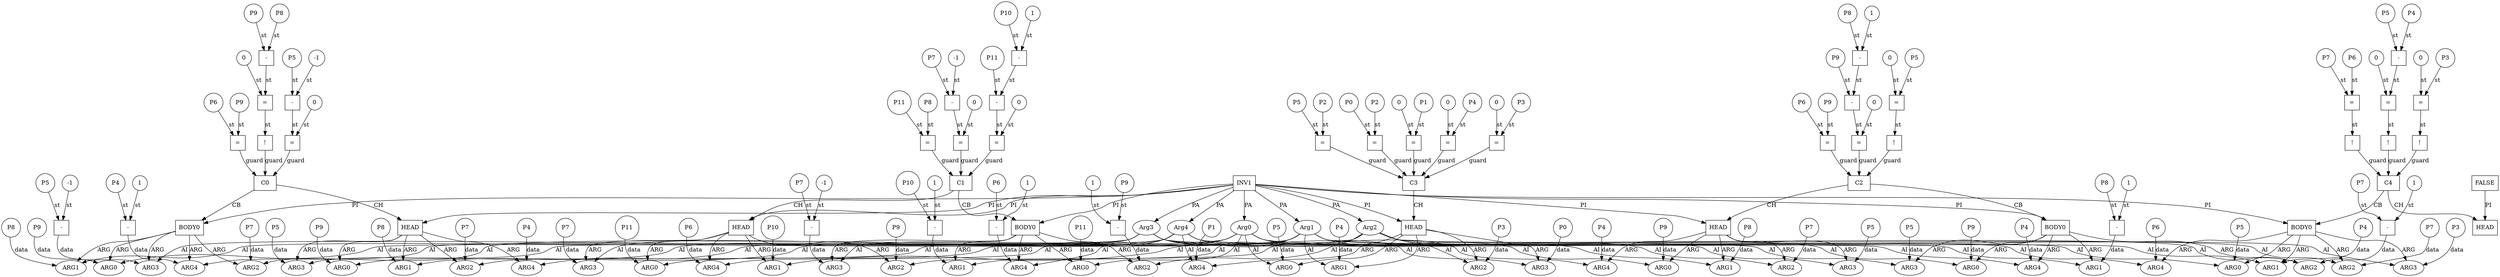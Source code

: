 // Horn Graph
digraph {
	"predicate_0" [label="INV1"  nodeName="predicate_0" class=predicateName GNNNodeID=0 shape="box"]
	"predicateArgument_0" [label="Arg0"  nodeName="predicateArgument_0" class=predicateArgument GNNNodeID=1 shape="ellipse"]
		"predicate_0" -> "predicateArgument_0" [ label="PA"]
	"predicateArgument_1" [label="Arg1"  nodeName="predicateArgument_1" class=predicateArgument GNNNodeID=2 shape="ellipse"]
		"predicate_0" -> "predicateArgument_1" [ label="PA"]
	"predicateArgument_2" [label="Arg2"  nodeName="predicateArgument_2" class=predicateArgument GNNNodeID=3 shape="ellipse"]
		"predicate_0" -> "predicateArgument_2" [ label="PA"]
	"predicateArgument_3" [label="Arg3"  nodeName="predicateArgument_3" class=predicateArgument GNNNodeID=4 shape="ellipse"]
		"predicate_0" -> "predicateArgument_3" [ label="PA"]
	"predicateArgument_4" [label="Arg4"  nodeName="predicateArgument_4" class=predicateArgument GNNNodeID=5 shape="ellipse"]
		"predicate_0" -> "predicateArgument_4" [ label="PA"]
	"predicate_1" [label="FALSE"  nodeName="predicate_1" class=predicateName GNNNodeID=6 shape="box"]
	"clause_0" [label="C0"  nodeName="clause_0" class=clause GNNNodeID=7 shape="box"]
	"!_8" [label="!"  nodeName="!_8" class=operator GNNNodeID=8 shape="square"]
		"!_8" -> "clause_0" [ label="guard"]
	">=_9" [label="="  nodeName=">=_9" class=operator GNNNodeID=9 shape="square"]
		">=_9" -> "!_8" [ label="st"]
	"0_10" [label="0"  nodeName="0_10" class=constant GNNNodeID=10 shape="circle"]
		"0_10" -> ">=_9" [ label="st"]
	"-_11" [label="-"  nodeName="-_11" class=operator GNNNodeID=11 shape="square"]
		"-_11" -> ">=_9" [ label="st"]
	"P9_12" [label="P9"  nodeName="P9_12" class=symbolicConstant GNNNodeID=12 shape="circle"]
		"P9_12" -> "-_11" [ label="st"]
	"P8_13" [label="P8"  nodeName="P8_13" class=symbolicConstant GNNNodeID=13 shape="circle"]
		"P8_13" -> "-_11" [ label="st"]
	">=_14" [label="="  nodeName=">=_14" class=operator GNNNodeID=14 shape="square"]
		">=_14" -> "clause_0" [ label="guard"]
	"0_15" [label="0"  nodeName="0_15" class=constant GNNNodeID=15 shape="circle"]
		"0_15" -> ">=_14" [ label="st"]
	"-_16" [label="-"  nodeName="-_16" class=operator GNNNodeID=16 shape="square"]
		"-_16" -> ">=_14" [ label="st"]
	"P5_17" [label="P5"  nodeName="P5_17" class=symbolicConstant GNNNodeID=17 shape="circle"]
		"P5_17" -> "-_16" [ label="st"]
	"-1_18" [label="-1"  nodeName="-1_18" class=constant GNNNodeID=18 shape="circle"]
		"-1_18" -> "-_16" [ label="st"]
	"=_19" [label="="  nodeName="=_19" class=operator GNNNodeID=19 shape="square"]
		"=_19" -> "clause_0" [ label="guard"]
	"P6_20" [label="P6"  nodeName="P6_20" class=symbolicConstant GNNNodeID=20 shape="circle"]
		"P6_20" -> "=_19" [ label="st"]
	"P9_21" [label="P9"  nodeName="P9_21" class=symbolicConstant GNNNodeID=21 shape="circle"]
		"P9_21" -> "=_19" [ label="st"]
	"clauseHead_0" [label="HEAD"  nodeName="clauseHead_0" class=clauseHead GNNNodeID=22 shape="box"]
		"clause_0" -> "clauseHead_0" [ label="CH"]
		"predicate_0" -> "clauseHead_0" [ label="PI"]
	"clauseArgument_0" [label="ARG0"  nodeName="clauseArgument_0" class=clauseArg GNNNodeID=23 shape="ellipse"]
		"clauseHead_0" -> "clauseArgument_0" [ label="ARG"]
		"predicateArgument_0" -> "clauseArgument_0" [ label="AI"]
	"P9_24" [label="P9"  nodeName="P9_24" class=symbolicConstant GNNNodeID=24 shape="circle"]
		"P9_24" -> "clauseArgument_0" [ label="data"]
	"clauseArgument_1" [label="ARG1"  nodeName="clauseArgument_1" class=clauseArg GNNNodeID=25 shape="ellipse"]
		"clauseHead_0" -> "clauseArgument_1" [ label="ARG"]
		"predicateArgument_1" -> "clauseArgument_1" [ label="AI"]
	"P8_26" [label="P8"  nodeName="P8_26" class=symbolicConstant GNNNodeID=26 shape="circle"]
		"P8_26" -> "clauseArgument_1" [ label="data"]
	"clauseArgument_2" [label="ARG2"  nodeName="clauseArgument_2" class=clauseArg GNNNodeID=27 shape="ellipse"]
		"clauseHead_0" -> "clauseArgument_2" [ label="ARG"]
		"predicateArgument_2" -> "clauseArgument_2" [ label="AI"]
	"P7_28" [label="P7"  nodeName="P7_28" class=symbolicConstant GNNNodeID=28 shape="circle"]
		"P7_28" -> "clauseArgument_2" [ label="data"]
	"clauseArgument_3" [label="ARG3"  nodeName="clauseArgument_3" class=clauseArg GNNNodeID=29 shape="ellipse"]
		"clauseHead_0" -> "clauseArgument_3" [ label="ARG"]
		"predicateArgument_3" -> "clauseArgument_3" [ label="AI"]
	"P5_30" [label="P5"  nodeName="P5_30" class=symbolicConstant GNNNodeID=30 shape="circle"]
		"P5_30" -> "clauseArgument_3" [ label="data"]
	"clauseArgument_4" [label="ARG4"  nodeName="clauseArgument_4" class=clauseArg GNNNodeID=31 shape="ellipse"]
		"clauseHead_0" -> "clauseArgument_4" [ label="ARG"]
		"predicateArgument_4" -> "clauseArgument_4" [ label="AI"]
	"P4_32" [label="P4"  nodeName="P4_32" class=symbolicConstant GNNNodeID=32 shape="circle"]
		"P4_32" -> "clauseArgument_4" [ label="data"]
	"clauseBody_0" [label="BODY0"  nodeName="clauseBody_0" class=clauseBody GNNNodeID=33 shape="box"]
		"clause_0" -> "clauseBody_0" [ label="CB"]
		"predicate_0" -> "clauseBody_0" [ label="PI"]
	"clauseArgument_5" [label="ARG0"  nodeName="clauseArgument_5" class=clauseArg GNNNodeID=34 shape="ellipse"]
		"clauseBody_0" -> "clauseArgument_5" [ label="ARG"]
		"predicateArgument_0" -> "clauseArgument_5" [ label="AI"]
	"P9_35" [label="P9"  nodeName="P9_35" class=symbolicConstant GNNNodeID=35 shape="circle"]
		"P9_35" -> "clauseArgument_5" [ label="data"]
	"clauseArgument_6" [label="ARG1"  nodeName="clauseArgument_6" class=clauseArg GNNNodeID=36 shape="ellipse"]
		"clauseBody_0" -> "clauseArgument_6" [ label="ARG"]
		"predicateArgument_1" -> "clauseArgument_6" [ label="AI"]
	"P8_37" [label="P8"  nodeName="P8_37" class=symbolicConstant GNNNodeID=37 shape="circle"]
		"P8_37" -> "clauseArgument_6" [ label="data"]
	"clauseArgument_7" [label="ARG2"  nodeName="clauseArgument_7" class=clauseArg GNNNodeID=38 shape="ellipse"]
		"clauseBody_0" -> "clauseArgument_7" [ label="ARG"]
		"predicateArgument_2" -> "clauseArgument_7" [ label="AI"]
	"P7_39" [label="P7"  nodeName="P7_39" class=symbolicConstant GNNNodeID=39 shape="circle"]
		"P7_39" -> "clauseArgument_7" [ label="data"]
	"clauseArgument_8" [label="ARG3"  nodeName="clauseArgument_8" class=clauseArg GNNNodeID=40 shape="ellipse"]
		"clauseBody_0" -> "clauseArgument_8" [ label="ARG"]
		"predicateArgument_3" -> "clauseArgument_8" [ label="AI"]
	"-_41" [label="-"  nodeName="-_41" class=operator GNNNodeID=41 shape="square"]
		"-_41" -> "clauseArgument_8" [ label="data"]
	"P5_42" [label="P5"  nodeName="P5_42" class=symbolicConstant GNNNodeID=42 shape="circle"]
		"P5_42" -> "-_41" [ label="st"]
	"-1_43" [label="-1"  nodeName="-1_43" class=constant GNNNodeID=43 shape="circle"]
		"-1_43" -> "-_41" [ label="st"]
	"clauseArgument_9" [label="ARG4"  nodeName="clauseArgument_9" class=clauseArg GNNNodeID=44 shape="ellipse"]
		"clauseBody_0" -> "clauseArgument_9" [ label="ARG"]
		"predicateArgument_4" -> "clauseArgument_9" [ label="AI"]
	"-_45" [label="-"  nodeName="-_45" class=operator GNNNodeID=45 shape="square"]
		"-_45" -> "clauseArgument_9" [ label="data"]
	"P4_46" [label="P4"  nodeName="P4_46" class=symbolicConstant GNNNodeID=46 shape="circle"]
		"P4_46" -> "-_45" [ label="st"]
	"1_47" [label="1"  nodeName="1_47" class=constant GNNNodeID=47 shape="circle"]
		"1_47" -> "-_45" [ label="st"]
	"clause_1" [label="C1"  nodeName="clause_1" class=clause GNNNodeID=48 shape="box"]
	">=_49" [label="="  nodeName=">=_49" class=operator GNNNodeID=49 shape="square"]
		">=_49" -> "clause_1" [ label="guard"]
	"0_50" [label="0"  nodeName="0_50" class=constant GNNNodeID=50 shape="circle"]
		"0_50" -> ">=_49" [ label="st"]
	"-_51" [label="-"  nodeName="-_51" class=operator GNNNodeID=51 shape="square"]
		"-_51" -> ">=_49" [ label="st"]
	"P7_52" [label="P7"  nodeName="P7_52" class=symbolicConstant GNNNodeID=52 shape="circle"]
		"P7_52" -> "-_51" [ label="st"]
	"-1_53" [label="-1"  nodeName="-1_53" class=constant GNNNodeID=53 shape="circle"]
		"-1_53" -> "-_51" [ label="st"]
	">=_54" [label="="  nodeName=">=_54" class=operator GNNNodeID=54 shape="square"]
		">=_54" -> "clause_1" [ label="guard"]
	"0_55" [label="0"  nodeName="0_55" class=constant GNNNodeID=55 shape="circle"]
		"0_55" -> ">=_54" [ label="st"]
	"-_56" [label="-"  nodeName="-_56" class=operator GNNNodeID=56 shape="square"]
		"-_56" -> ">=_54" [ label="st"]
	"P11_57" [label="P11"  nodeName="P11_57" class=symbolicConstant GNNNodeID=57 shape="circle"]
		"P11_57" -> "-_56" [ label="st"]
	"-_58" [label="-"  nodeName="-_58" class=operator GNNNodeID=58 shape="square"]
		"-_58" -> "-_56" [ label="st"]
	"P10_59" [label="P10"  nodeName="P10_59" class=symbolicConstant GNNNodeID=59 shape="circle"]
		"P10_59" -> "-_58" [ label="st"]
	"1_60" [label="1"  nodeName="1_60" class=constant GNNNodeID=60 shape="circle"]
		"1_60" -> "-_58" [ label="st"]
	"=_61" [label="="  nodeName="=_61" class=operator GNNNodeID=61 shape="square"]
		"=_61" -> "clause_1" [ label="guard"]
	"P8_62" [label="P8"  nodeName="P8_62" class=symbolicConstant GNNNodeID=62 shape="circle"]
		"P8_62" -> "=_61" [ label="st"]
	"P11_63" [label="P11"  nodeName="P11_63" class=symbolicConstant GNNNodeID=63 shape="circle"]
		"P11_63" -> "=_61" [ label="st"]
	"clauseHead_1" [label="HEAD"  nodeName="clauseHead_1" class=clauseHead GNNNodeID=64 shape="box"]
		"clause_1" -> "clauseHead_1" [ label="CH"]
		"predicate_0" -> "clauseHead_1" [ label="PI"]
	"clauseArgument_10" [label="ARG0"  nodeName="clauseArgument_10" class=clauseArg GNNNodeID=65 shape="ellipse"]
		"clauseHead_1" -> "clauseArgument_10" [ label="ARG"]
		"predicateArgument_0" -> "clauseArgument_10" [ label="AI"]
	"P11_66" [label="P11"  nodeName="P11_66" class=symbolicConstant GNNNodeID=66 shape="circle"]
		"P11_66" -> "clauseArgument_10" [ label="data"]
	"clauseArgument_11" [label="ARG1"  nodeName="clauseArgument_11" class=clauseArg GNNNodeID=67 shape="ellipse"]
		"clauseHead_1" -> "clauseArgument_11" [ label="ARG"]
		"predicateArgument_1" -> "clauseArgument_11" [ label="AI"]
	"P10_68" [label="P10"  nodeName="P10_68" class=symbolicConstant GNNNodeID=68 shape="circle"]
		"P10_68" -> "clauseArgument_11" [ label="data"]
	"clauseArgument_12" [label="ARG2"  nodeName="clauseArgument_12" class=clauseArg GNNNodeID=69 shape="ellipse"]
		"clauseHead_1" -> "clauseArgument_12" [ label="ARG"]
		"predicateArgument_2" -> "clauseArgument_12" [ label="AI"]
	"P9_70" [label="P9"  nodeName="P9_70" class=symbolicConstant GNNNodeID=70 shape="circle"]
		"P9_70" -> "clauseArgument_12" [ label="data"]
	"clauseArgument_13" [label="ARG3"  nodeName="clauseArgument_13" class=clauseArg GNNNodeID=71 shape="ellipse"]
		"clauseHead_1" -> "clauseArgument_13" [ label="ARG"]
		"predicateArgument_3" -> "clauseArgument_13" [ label="AI"]
	"P7_72" [label="P7"  nodeName="P7_72" class=symbolicConstant GNNNodeID=72 shape="circle"]
		"P7_72" -> "clauseArgument_13" [ label="data"]
	"clauseArgument_14" [label="ARG4"  nodeName="clauseArgument_14" class=clauseArg GNNNodeID=73 shape="ellipse"]
		"clauseHead_1" -> "clauseArgument_14" [ label="ARG"]
		"predicateArgument_4" -> "clauseArgument_14" [ label="AI"]
	"P6_74" [label="P6"  nodeName="P6_74" class=symbolicConstant GNNNodeID=74 shape="circle"]
		"P6_74" -> "clauseArgument_14" [ label="data"]
	"clauseBody_1" [label="BODY0"  nodeName="clauseBody_1" class=clauseBody GNNNodeID=75 shape="box"]
		"clause_1" -> "clauseBody_1" [ label="CB"]
		"predicate_0" -> "clauseBody_1" [ label="PI"]
	"clauseArgument_15" [label="ARG0"  nodeName="clauseArgument_15" class=clauseArg GNNNodeID=76 shape="ellipse"]
		"clauseBody_1" -> "clauseArgument_15" [ label="ARG"]
		"predicateArgument_0" -> "clauseArgument_15" [ label="AI"]
	"P11_77" [label="P11"  nodeName="P11_77" class=symbolicConstant GNNNodeID=77 shape="circle"]
		"P11_77" -> "clauseArgument_15" [ label="data"]
	"clauseArgument_16" [label="ARG1"  nodeName="clauseArgument_16" class=clauseArg GNNNodeID=78 shape="ellipse"]
		"clauseBody_1" -> "clauseArgument_16" [ label="ARG"]
		"predicateArgument_1" -> "clauseArgument_16" [ label="AI"]
	"-_79" [label="-"  nodeName="-_79" class=operator GNNNodeID=79 shape="square"]
		"-_79" -> "clauseArgument_16" [ label="data"]
	"P10_80" [label="P10"  nodeName="P10_80" class=symbolicConstant GNNNodeID=80 shape="circle"]
		"P10_80" -> "-_79" [ label="st"]
	"1_81" [label="1"  nodeName="1_81" class=constant GNNNodeID=81 shape="circle"]
		"1_81" -> "-_79" [ label="st"]
	"clauseArgument_17" [label="ARG2"  nodeName="clauseArgument_17" class=clauseArg GNNNodeID=82 shape="ellipse"]
		"clauseBody_1" -> "clauseArgument_17" [ label="ARG"]
		"predicateArgument_2" -> "clauseArgument_17" [ label="AI"]
	"-_83" [label="-"  nodeName="-_83" class=operator GNNNodeID=83 shape="square"]
		"-_83" -> "clauseArgument_17" [ label="data"]
	"P9_84" [label="P9"  nodeName="P9_84" class=symbolicConstant GNNNodeID=84 shape="circle"]
		"P9_84" -> "-_83" [ label="st"]
	"1_85" [label="1"  nodeName="1_85" class=constant GNNNodeID=85 shape="circle"]
		"1_85" -> "-_83" [ label="st"]
	"clauseArgument_18" [label="ARG3"  nodeName="clauseArgument_18" class=clauseArg GNNNodeID=86 shape="ellipse"]
		"clauseBody_1" -> "clauseArgument_18" [ label="ARG"]
		"predicateArgument_3" -> "clauseArgument_18" [ label="AI"]
	"-_87" [label="-"  nodeName="-_87" class=operator GNNNodeID=87 shape="square"]
		"-_87" -> "clauseArgument_18" [ label="data"]
	"P7_88" [label="P7"  nodeName="P7_88" class=symbolicConstant GNNNodeID=88 shape="circle"]
		"P7_88" -> "-_87" [ label="st"]
	"-1_89" [label="-1"  nodeName="-1_89" class=constant GNNNodeID=89 shape="circle"]
		"-1_89" -> "-_87" [ label="st"]
	"clauseArgument_19" [label="ARG4"  nodeName="clauseArgument_19" class=clauseArg GNNNodeID=90 shape="ellipse"]
		"clauseBody_1" -> "clauseArgument_19" [ label="ARG"]
		"predicateArgument_4" -> "clauseArgument_19" [ label="AI"]
	"-_91" [label="-"  nodeName="-_91" class=operator GNNNodeID=91 shape="square"]
		"-_91" -> "clauseArgument_19" [ label="data"]
	"P6_92" [label="P6"  nodeName="P6_92" class=symbolicConstant GNNNodeID=92 shape="circle"]
		"P6_92" -> "-_91" [ label="st"]
	"1_93" [label="1"  nodeName="1_93" class=constant GNNNodeID=93 shape="circle"]
		"1_93" -> "-_91" [ label="st"]
	"clause_2" [label="C2"  nodeName="clause_2" class=clause GNNNodeID=94 shape="box"]
	">=_95" [label="="  nodeName=">=_95" class=operator GNNNodeID=95 shape="square"]
		">=_95" -> "clause_2" [ label="guard"]
	"0_96" [label="0"  nodeName="0_96" class=constant GNNNodeID=96 shape="circle"]
		"0_96" -> ">=_95" [ label="st"]
	"-_97" [label="-"  nodeName="-_97" class=operator GNNNodeID=97 shape="square"]
		"-_97" -> ">=_95" [ label="st"]
	"P9_98" [label="P9"  nodeName="P9_98" class=symbolicConstant GNNNodeID=98 shape="circle"]
		"P9_98" -> "-_97" [ label="st"]
	"-_99" [label="-"  nodeName="-_99" class=operator GNNNodeID=99 shape="square"]
		"-_99" -> "-_97" [ label="st"]
	"P8_100" [label="P8"  nodeName="P8_100" class=symbolicConstant GNNNodeID=100 shape="circle"]
		"P8_100" -> "-_99" [ label="st"]
	"1_101" [label="1"  nodeName="1_101" class=constant GNNNodeID=101 shape="circle"]
		"1_101" -> "-_99" [ label="st"]
	"!_102" [label="!"  nodeName="!_102" class=operator GNNNodeID=102 shape="square"]
		"!_102" -> "clause_2" [ label="guard"]
	">=_103" [label="="  nodeName=">=_103" class=operator GNNNodeID=103 shape="square"]
		">=_103" -> "!_102" [ label="st"]
	"0_104" [label="0"  nodeName="0_104" class=constant GNNNodeID=104 shape="circle"]
		"0_104" -> ">=_103" [ label="st"]
	"P5_105" [label="P5"  nodeName="P5_105" class=symbolicConstant GNNNodeID=105 shape="circle"]
		"P5_105" -> ">=_103" [ label="st"]
	"=_106" [label="="  nodeName="=_106" class=operator GNNNodeID=106 shape="square"]
		"=_106" -> "clause_2" [ label="guard"]
	"P6_107" [label="P6"  nodeName="P6_107" class=symbolicConstant GNNNodeID=107 shape="circle"]
		"P6_107" -> "=_106" [ label="st"]
	"P9_108" [label="P9"  nodeName="P9_108" class=symbolicConstant GNNNodeID=108 shape="circle"]
		"P9_108" -> "=_106" [ label="st"]
	"clauseHead_2" [label="HEAD"  nodeName="clauseHead_2" class=clauseHead GNNNodeID=109 shape="box"]
		"clause_2" -> "clauseHead_2" [ label="CH"]
		"predicate_0" -> "clauseHead_2" [ label="PI"]
	"clauseArgument_20" [label="ARG0"  nodeName="clauseArgument_20" class=clauseArg GNNNodeID=110 shape="ellipse"]
		"clauseHead_2" -> "clauseArgument_20" [ label="ARG"]
		"predicateArgument_0" -> "clauseArgument_20" [ label="AI"]
	"P9_111" [label="P9"  nodeName="P9_111" class=symbolicConstant GNNNodeID=111 shape="circle"]
		"P9_111" -> "clauseArgument_20" [ label="data"]
	"clauseArgument_21" [label="ARG1"  nodeName="clauseArgument_21" class=clauseArg GNNNodeID=112 shape="ellipse"]
		"clauseHead_2" -> "clauseArgument_21" [ label="ARG"]
		"predicateArgument_1" -> "clauseArgument_21" [ label="AI"]
	"P8_113" [label="P8"  nodeName="P8_113" class=symbolicConstant GNNNodeID=113 shape="circle"]
		"P8_113" -> "clauseArgument_21" [ label="data"]
	"clauseArgument_22" [label="ARG2"  nodeName="clauseArgument_22" class=clauseArg GNNNodeID=114 shape="ellipse"]
		"clauseHead_2" -> "clauseArgument_22" [ label="ARG"]
		"predicateArgument_2" -> "clauseArgument_22" [ label="AI"]
	"P7_115" [label="P7"  nodeName="P7_115" class=symbolicConstant GNNNodeID=115 shape="circle"]
		"P7_115" -> "clauseArgument_22" [ label="data"]
	"clauseArgument_23" [label="ARG3"  nodeName="clauseArgument_23" class=clauseArg GNNNodeID=116 shape="ellipse"]
		"clauseHead_2" -> "clauseArgument_23" [ label="ARG"]
		"predicateArgument_3" -> "clauseArgument_23" [ label="AI"]
	"P5_117" [label="P5"  nodeName="P5_117" class=symbolicConstant GNNNodeID=117 shape="circle"]
		"P5_117" -> "clauseArgument_23" [ label="data"]
	"clauseArgument_24" [label="ARG4"  nodeName="clauseArgument_24" class=clauseArg GNNNodeID=118 shape="ellipse"]
		"clauseHead_2" -> "clauseArgument_24" [ label="ARG"]
		"predicateArgument_4" -> "clauseArgument_24" [ label="AI"]
	"P4_119" [label="P4"  nodeName="P4_119" class=symbolicConstant GNNNodeID=119 shape="circle"]
		"P4_119" -> "clauseArgument_24" [ label="data"]
	"clauseBody_2" [label="BODY0"  nodeName="clauseBody_2" class=clauseBody GNNNodeID=120 shape="box"]
		"clause_2" -> "clauseBody_2" [ label="CB"]
		"predicate_0" -> "clauseBody_2" [ label="PI"]
	"clauseArgument_25" [label="ARG0"  nodeName="clauseArgument_25" class=clauseArg GNNNodeID=121 shape="ellipse"]
		"clauseBody_2" -> "clauseArgument_25" [ label="ARG"]
		"predicateArgument_0" -> "clauseArgument_25" [ label="AI"]
	"P9_122" [label="P9"  nodeName="P9_122" class=symbolicConstant GNNNodeID=122 shape="circle"]
		"P9_122" -> "clauseArgument_25" [ label="data"]
	"clauseArgument_26" [label="ARG1"  nodeName="clauseArgument_26" class=clauseArg GNNNodeID=123 shape="ellipse"]
		"clauseBody_2" -> "clauseArgument_26" [ label="ARG"]
		"predicateArgument_1" -> "clauseArgument_26" [ label="AI"]
	"-_124" [label="-"  nodeName="-_124" class=operator GNNNodeID=124 shape="square"]
		"-_124" -> "clauseArgument_26" [ label="data"]
	"P8_125" [label="P8"  nodeName="P8_125" class=symbolicConstant GNNNodeID=125 shape="circle"]
		"P8_125" -> "-_124" [ label="st"]
	"1_126" [label="1"  nodeName="1_126" class=constant GNNNodeID=126 shape="circle"]
		"1_126" -> "-_124" [ label="st"]
	"clauseArgument_27" [label="ARG2"  nodeName="clauseArgument_27" class=clauseArg GNNNodeID=127 shape="ellipse"]
		"clauseBody_2" -> "clauseArgument_27" [ label="ARG"]
		"predicateArgument_2" -> "clauseArgument_27" [ label="AI"]
	"-_128" [label="-"  nodeName="-_128" class=operator GNNNodeID=128 shape="square"]
		"-_128" -> "clauseArgument_27" [ label="data"]
	"P7_129" [label="P7"  nodeName="P7_129" class=symbolicConstant GNNNodeID=129 shape="circle"]
		"P7_129" -> "-_128" [ label="st"]
	"1_130" [label="1"  nodeName="1_130" class=constant GNNNodeID=130 shape="circle"]
		"1_130" -> "-_128" [ label="st"]
	"clauseArgument_28" [label="ARG3"  nodeName="clauseArgument_28" class=clauseArg GNNNodeID=131 shape="ellipse"]
		"clauseBody_2" -> "clauseArgument_28" [ label="ARG"]
		"predicateArgument_3" -> "clauseArgument_28" [ label="AI"]
	"P5_132" [label="P5"  nodeName="P5_132" class=symbolicConstant GNNNodeID=132 shape="circle"]
		"P5_132" -> "clauseArgument_28" [ label="data"]
	"clauseArgument_29" [label="ARG4"  nodeName="clauseArgument_29" class=clauseArg GNNNodeID=133 shape="ellipse"]
		"clauseBody_2" -> "clauseArgument_29" [ label="ARG"]
		"predicateArgument_4" -> "clauseArgument_29" [ label="AI"]
	"P4_134" [label="P4"  nodeName="P4_134" class=symbolicConstant GNNNodeID=134 shape="circle"]
		"P4_134" -> "clauseArgument_29" [ label="data"]
	"clause_3" [label="C3"  nodeName="clause_3" class=clause GNNNodeID=135 shape="box"]
	"=_136" [label="="  nodeName="=_136" class=operator GNNNodeID=136 shape="square"]
		"=_136" -> "clause_3" [ label="guard"]
	"P0_137" [label="P0"  nodeName="P0_137" class=symbolicConstant GNNNodeID=137 shape="circle"]
		"P0_137" -> "=_136" [ label="st"]
	"P2_138" [label="P2"  nodeName="P2_138" class=symbolicConstant GNNNodeID=138 shape="circle"]
		"P2_138" -> "=_136" [ label="st"]
	"=_139" [label="="  nodeName="=_139" class=operator GNNNodeID=139 shape="square"]
		"=_139" -> "clause_3" [ label="guard"]
	"0_140" [label="0"  nodeName="0_140" class=constant GNNNodeID=140 shape="circle"]
		"0_140" -> "=_139" [ label="st"]
	"P1_141" [label="P1"  nodeName="P1_141" class=symbolicConstant GNNNodeID=141 shape="circle"]
		"P1_141" -> "=_139" [ label="st"]
	"=_142" [label="="  nodeName="=_142" class=operator GNNNodeID=142 shape="square"]
		"=_142" -> "clause_3" [ label="guard"]
	"0_143" [label="0"  nodeName="0_143" class=constant GNNNodeID=143 shape="circle"]
		"0_143" -> "=_142" [ label="st"]
	"P4_144" [label="P4"  nodeName="P4_144" class=symbolicConstant GNNNodeID=144 shape="circle"]
		"P4_144" -> "=_142" [ label="st"]
	"=_145" [label="="  nodeName="=_145" class=operator GNNNodeID=145 shape="square"]
		"=_145" -> "clause_3" [ label="guard"]
	"0_146" [label="0"  nodeName="0_146" class=constant GNNNodeID=146 shape="circle"]
		"0_146" -> "=_145" [ label="st"]
	"P3_147" [label="P3"  nodeName="P3_147" class=symbolicConstant GNNNodeID=147 shape="circle"]
		"P3_147" -> "=_145" [ label="st"]
	"=_148" [label="="  nodeName="=_148" class=operator GNNNodeID=148 shape="square"]
		"=_148" -> "clause_3" [ label="guard"]
	"P5_149" [label="P5"  nodeName="P5_149" class=symbolicConstant GNNNodeID=149 shape="circle"]
		"P5_149" -> "=_148" [ label="st"]
	"P2_150" [label="P2"  nodeName="P2_150" class=symbolicConstant GNNNodeID=150 shape="circle"]
		"P2_150" -> "=_148" [ label="st"]
	"clauseHead_3" [label="HEAD"  nodeName="clauseHead_3" class=clauseHead GNNNodeID=151 shape="box"]
		"clause_3" -> "clauseHead_3" [ label="CH"]
		"predicate_0" -> "clauseHead_3" [ label="PI"]
	"clauseArgument_30" [label="ARG0"  nodeName="clauseArgument_30" class=clauseArg GNNNodeID=152 shape="ellipse"]
		"clauseHead_3" -> "clauseArgument_30" [ label="ARG"]
		"predicateArgument_0" -> "clauseArgument_30" [ label="AI"]
	"P5_153" [label="P5"  nodeName="P5_153" class=symbolicConstant GNNNodeID=153 shape="circle"]
		"P5_153" -> "clauseArgument_30" [ label="data"]
	"clauseArgument_31" [label="ARG1"  nodeName="clauseArgument_31" class=clauseArg GNNNodeID=154 shape="ellipse"]
		"clauseHead_3" -> "clauseArgument_31" [ label="ARG"]
		"predicateArgument_1" -> "clauseArgument_31" [ label="AI"]
	"P4_155" [label="P4"  nodeName="P4_155" class=symbolicConstant GNNNodeID=155 shape="circle"]
		"P4_155" -> "clauseArgument_31" [ label="data"]
	"clauseArgument_32" [label="ARG2"  nodeName="clauseArgument_32" class=clauseArg GNNNodeID=156 shape="ellipse"]
		"clauseHead_3" -> "clauseArgument_32" [ label="ARG"]
		"predicateArgument_2" -> "clauseArgument_32" [ label="AI"]
	"P3_157" [label="P3"  nodeName="P3_157" class=symbolicConstant GNNNodeID=157 shape="circle"]
		"P3_157" -> "clauseArgument_32" [ label="data"]
	"clauseArgument_33" [label="ARG3"  nodeName="clauseArgument_33" class=clauseArg GNNNodeID=158 shape="ellipse"]
		"clauseHead_3" -> "clauseArgument_33" [ label="ARG"]
		"predicateArgument_3" -> "clauseArgument_33" [ label="AI"]
	"P0_159" [label="P0"  nodeName="P0_159" class=symbolicConstant GNNNodeID=159 shape="circle"]
		"P0_159" -> "clauseArgument_33" [ label="data"]
	"clauseArgument_34" [label="ARG4"  nodeName="clauseArgument_34" class=clauseArg GNNNodeID=160 shape="ellipse"]
		"clauseHead_3" -> "clauseArgument_34" [ label="ARG"]
		"predicateArgument_4" -> "clauseArgument_34" [ label="AI"]
	"P1_161" [label="P1"  nodeName="P1_161" class=symbolicConstant GNNNodeID=161 shape="circle"]
		"P1_161" -> "clauseArgument_34" [ label="data"]
	"clause_4" [label="C4"  nodeName="clause_4" class=clause GNNNodeID=162 shape="box"]
	"!_163" [label="!"  nodeName="!_163" class=operator GNNNodeID=163 shape="square"]
		"!_163" -> "clause_4" [ label="guard"]
	">=_164" [label="="  nodeName=">=_164" class=operator GNNNodeID=164 shape="square"]
		">=_164" -> "!_163" [ label="st"]
	"0_165" [label="0"  nodeName="0_165" class=constant GNNNodeID=165 shape="circle"]
		"0_165" -> ">=_164" [ label="st"]
	"-_166" [label="-"  nodeName="-_166" class=operator GNNNodeID=166 shape="square"]
		"-_166" -> ">=_164" [ label="st"]
	"P5_167" [label="P5"  nodeName="P5_167" class=symbolicConstant GNNNodeID=167 shape="circle"]
		"P5_167" -> "-_166" [ label="st"]
	"P4_168" [label="P4"  nodeName="P4_168" class=symbolicConstant GNNNodeID=168 shape="circle"]
		"P4_168" -> "-_166" [ label="st"]
	"!_169" [label="!"  nodeName="!_169" class=operator GNNNodeID=169 shape="square"]
		"!_169" -> "clause_4" [ label="guard"]
	">=_170" [label="="  nodeName=">=_170" class=operator GNNNodeID=170 shape="square"]
		">=_170" -> "!_169" [ label="st"]
	"0_171" [label="0"  nodeName="0_171" class=constant GNNNodeID=171 shape="circle"]
		"0_171" -> ">=_170" [ label="st"]
	"P3_172" [label="P3"  nodeName="P3_172" class=symbolicConstant GNNNodeID=172 shape="circle"]
		"P3_172" -> ">=_170" [ label="st"]
	"!_173" [label="!"  nodeName="!_173" class=operator GNNNodeID=173 shape="square"]
		"!_173" -> "clause_4" [ label="guard"]
	"=_174" [label="="  nodeName="=_174" class=operator GNNNodeID=174 shape="square"]
		"=_174" -> "!_173" [ label="st"]
	"P7_175" [label="P7"  nodeName="P7_175" class=symbolicConstant GNNNodeID=175 shape="circle"]
		"P7_175" -> "=_174" [ label="st"]
	"P6_176" [label="P6"  nodeName="P6_176" class=symbolicConstant GNNNodeID=176 shape="circle"]
		"P6_176" -> "=_174" [ label="st"]
	"clauseHead_4" [label="HEAD"  nodeName="clauseHead_4" class=clauseHead GNNNodeID=177 shape="box"]
		"clause_4" -> "clauseHead_4" [ label="CH"]
		"predicate_1" -> "clauseHead_4" [ label="PI"]
	"clauseBody_3" [label="BODY0"  nodeName="clauseBody_3" class=clauseBody GNNNodeID=178 shape="box"]
		"clause_4" -> "clauseBody_3" [ label="CB"]
		"predicate_0" -> "clauseBody_3" [ label="PI"]
	"clauseArgument_35" [label="ARG0"  nodeName="clauseArgument_35" class=clauseArg GNNNodeID=179 shape="ellipse"]
		"clauseBody_3" -> "clauseArgument_35" [ label="ARG"]
		"predicateArgument_0" -> "clauseArgument_35" [ label="AI"]
	"P5_180" [label="P5"  nodeName="P5_180" class=symbolicConstant GNNNodeID=180 shape="circle"]
		"P5_180" -> "clauseArgument_35" [ label="data"]
	"clauseArgument_36" [label="ARG1"  nodeName="clauseArgument_36" class=clauseArg GNNNodeID=181 shape="ellipse"]
		"clauseBody_3" -> "clauseArgument_36" [ label="ARG"]
		"predicateArgument_1" -> "clauseArgument_36" [ label="AI"]
	"P4_182" [label="P4"  nodeName="P4_182" class=symbolicConstant GNNNodeID=182 shape="circle"]
		"P4_182" -> "clauseArgument_36" [ label="data"]
	"clauseArgument_37" [label="ARG2"  nodeName="clauseArgument_37" class=clauseArg GNNNodeID=183 shape="ellipse"]
		"clauseBody_3" -> "clauseArgument_37" [ label="ARG"]
		"predicateArgument_2" -> "clauseArgument_37" [ label="AI"]
	"P7_184" [label="P7"  nodeName="P7_184" class=symbolicConstant GNNNodeID=184 shape="circle"]
		"P7_184" -> "clauseArgument_37" [ label="data"]
	"clauseArgument_38" [label="ARG3"  nodeName="clauseArgument_38" class=clauseArg GNNNodeID=185 shape="ellipse"]
		"clauseBody_3" -> "clauseArgument_38" [ label="ARG"]
		"predicateArgument_3" -> "clauseArgument_38" [ label="AI"]
	"P3_186" [label="P3"  nodeName="P3_186" class=symbolicConstant GNNNodeID=186 shape="circle"]
		"P3_186" -> "clauseArgument_38" [ label="data"]
	"clauseArgument_39" [label="ARG4"  nodeName="clauseArgument_39" class=clauseArg GNNNodeID=187 shape="ellipse"]
		"clauseBody_3" -> "clauseArgument_39" [ label="ARG"]
		"predicateArgument_4" -> "clauseArgument_39" [ label="AI"]
	"P6_188" [label="P6"  nodeName="P6_188" class=symbolicConstant GNNNodeID=188 shape="circle"]
		"P6_188" -> "clauseArgument_39" [ label="data"]
}
